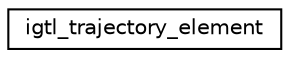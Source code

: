 digraph "Graphical Class Hierarchy"
{
  edge [fontname="Helvetica",fontsize="10",labelfontname="Helvetica",labelfontsize="10"];
  node [fontname="Helvetica",fontsize="10",shape=record];
  rankdir="LR";
  Node1 [label="igtl_trajectory_element",height=0.2,width=0.4,color="black", fillcolor="white", style="filled",URL="$structigtl__trajectory__element.html"];
}
